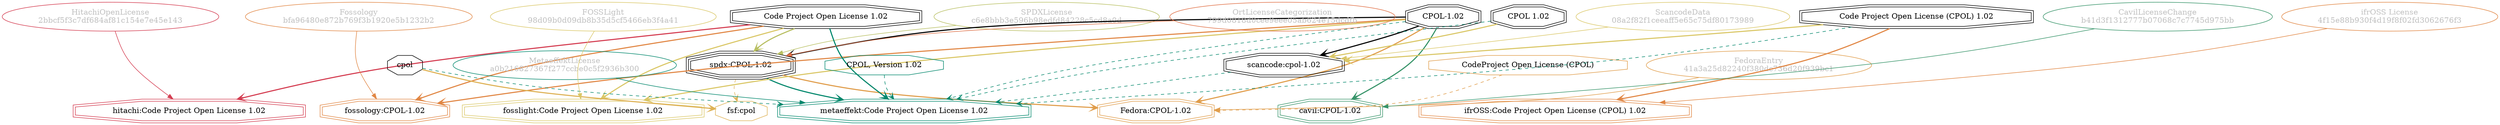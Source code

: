 strict digraph {
    node [shape=box];
    graph [splines=curved];
    1338 [label="SPDXLicense\nc6e8bbb3e596b98edfd84228c5cd8a0d"
         ,fontcolor=gray
         ,color="#b8bf62"
         ,fillcolor="beige;1"
         ,shape=ellipse];
    1339 [label="spdx:CPOL-1.02"
         ,shape=tripleoctagon];
    1340 [label="CPOL-1.02"
         ,shape=doubleoctagon];
    1341 [label="Code Project Open License 1.02"
         ,shape=doubleoctagon];
    6255 [label="FedoraEntry\n41a3a25d82240f380dc736d20f939bc1"
         ,fontcolor=gray
         ,color="#e09d4b"
         ,fillcolor="beige;1"
         ,shape=ellipse];
    6256 [label="Fedora:CPOL-1.02"
         ,color="#e09d4b"
         ,shape=doubleoctagon];
    6257 [label="CodeProject Open License (CPOL)"
         ,color="#e09d4b"
         ,shape=octagon];
    10719 [label="fsf:cpol"
          ,color="#deb256"
          ,shape=octagon];
    10720 [label=cpol
          ,shape=octagon];
    14274 [label="ScancodeData\n08a2f82f1ceeaff5e65c75df80173989"
          ,fontcolor=gray
          ,color="#dac767"
          ,fillcolor="beige;1"
          ,shape=ellipse];
    14275 [label="scancode:cpol-1.02"
          ,shape=doubleoctagon];
    14276 [label="CPOL 1.02"
          ,shape=doubleoctagon];
    14277 [label="Code Project Open License (CPOL) 1.02"
          ,shape=doubleoctagon];
    26672 [label="Fossology\nbfa96480e872b769f3b1920e5b1232b2"
          ,fontcolor=gray
          ,color="#e18745"
          ,fillcolor="beige;1"
          ,shape=ellipse];
    26673 [label="fossology:CPOL-1.02"
          ,color="#e18745"
          ,shape=doubleoctagon];
    28640 [label="OrtLicenseCategorization\n799d0818d0cee9eee05ab624e15dcdfb"
          ,fontcolor=gray
          ,color="#e06f45"
          ,fillcolor="beige;1"
          ,shape=ellipse];
    36714 [label="CavilLicenseChange\nb41d3f1312777b07068c7c7745d975bb"
          ,fontcolor=gray
          ,color="#379469"
          ,fillcolor="beige;1"
          ,shape=ellipse];
    36715 [label="cavil:CPOL-1.02"
          ,color="#379469"
          ,shape=doubleoctagon];
    40629 [label="MetaeffektLicense\na0b216827367f277ccbe0c5f2936b300"
          ,fontcolor=gray
          ,color="#00876c"
          ,fillcolor="beige;1"
          ,shape=ellipse];
    40630 [label="metaeffekt:Code Project Open License 1.02"
          ,color="#00876c"
          ,shape=doubleoctagon];
    40631 [label="CPOL, Version 1.02"
          ,color="#00876c"
          ,shape=octagon];
    50956 [label="FOSSLight\n98d09b0d09db8b35d5cf5466eb3f4a41"
          ,fontcolor=gray
          ,color="#dac767"
          ,fillcolor="beige;1"
          ,shape=ellipse];
    50957 [label="fosslight:Code Project Open License 1.02"
          ,color="#dac767"
          ,shape=doubleoctagon];
    52630 [label="HitachiOpenLicense\n2bbcf5f3c7df684af81c154e7e45e143"
          ,fontcolor=gray
          ,color="#d43d51"
          ,fillcolor="beige;1"
          ,shape=ellipse];
    52631 [label="hitachi:Code Project Open License 1.02"
          ,color="#d43d51"
          ,shape=doubleoctagon];
    55414 [label="ifrOSS License\n4f15e88b930f4d19f8f02fd3062676f3"
          ,fontcolor=gray
          ,color="#e18745"
          ,fillcolor="beige;1"
          ,shape=ellipse];
    55415 [label="ifrOSS:Code Project Open License (CPOL) 1.02"
          ,color="#e18745"
          ,shape=doubleoctagon];
    1338 -> 1339 [weight=0.5
                 ,color="#b8bf62"];
    1339 -> 6256 [style=bold
                 ,arrowhead=vee
                 ,weight=0.7
                 ,color="#e09d4b"];
    1339 -> 10719 [style=dashed
                  ,arrowhead=vee
                  ,weight=0.5
                  ,color="#deb256"];
    1339 -> 40630 [style=bold
                  ,arrowhead=vee
                  ,weight=0.7
                  ,color="#00876c"];
    1340 -> 1339 [style=bold
                 ,arrowhead=vee
                 ,weight=0.7];
    1340 -> 6256 [style=bold
                 ,arrowhead=vee
                 ,weight=0.7
                 ,color="#e09d4b"];
    1340 -> 14275 [style=bold
                  ,arrowhead=vee
                  ,weight=0.7];
    1340 -> 26673 [style=bold
                  ,arrowhead=vee
                  ,weight=0.7
                  ,color="#e18745"];
    1340 -> 36715 [style=bold
                  ,arrowhead=vee
                  ,weight=0.7
                  ,color="#379469"];
    1340 -> 36715 [style=bold
                  ,arrowhead=vee
                  ,weight=0.7
                  ,color="#379469"];
    1340 -> 40630 [style=dashed
                  ,arrowhead=vee
                  ,weight=0.5
                  ,color="#00876c"];
    1340 -> 50957 [style=bold
                  ,arrowhead=vee
                  ,weight=0.7
                  ,color="#dac767"];
    1341 -> 1339 [style=bold
                 ,arrowhead=vee
                 ,weight=0.7
                 ,color="#b8bf62"];
    1341 -> 26673 [style=bold
                  ,arrowhead=vee
                  ,weight=0.7
                  ,color="#e18745"];
    1341 -> 40630 [style=bold
                  ,arrowhead=vee
                  ,weight=0.7
                  ,color="#00876c"];
    1341 -> 40630 [style=bold
                  ,arrowhead=vee
                  ,weight=0.7
                  ,color="#00876c"];
    1341 -> 50957 [style=bold
                  ,arrowhead=vee
                  ,weight=0.7
                  ,color="#dac767"];
    1341 -> 52631 [style=bold
                  ,arrowhead=vee
                  ,weight=0.7
                  ,color="#d43d51"];
    6255 -> 6256 [weight=0.5
                 ,color="#e09d4b"];
    6257 -> 6256 [style=dashed
                 ,arrowhead=vee
                 ,weight=0.5
                 ,color="#e09d4b"];
    10720 -> 10719 [style=bold
                   ,arrowhead=vee
                   ,weight=0.7
                   ,color="#deb256"];
    10720 -> 40630 [style=dashed
                   ,arrowhead=vee
                   ,weight=0.5
                   ,color="#00876c"];
    14274 -> 14275 [weight=0.5
                   ,color="#dac767"];
    14275 -> 40630 [style=dashed
                   ,arrowhead=vee
                   ,weight=0.5
                   ,color="#00876c"];
    14276 -> 14275 [style=bold
                   ,arrowhead=vee
                   ,weight=0.7
                   ,color="#dac767"];
    14276 -> 40630 [style=dashed
                   ,arrowhead=vee
                   ,weight=0.5
                   ,color="#00876c"];
    14277 -> 14275 [style=bold
                   ,arrowhead=vee
                   ,weight=0.7
                   ,color="#dac767"];
    14277 -> 40630 [style=dashed
                   ,arrowhead=vee
                   ,weight=0.5
                   ,color="#00876c"];
    14277 -> 55415 [style=bold
                   ,arrowhead=vee
                   ,weight=0.7
                   ,color="#e18745"];
    14277 -> 55415 [style=bold
                   ,arrowhead=vee
                   ,weight=0.7
                   ,color="#e18745"];
    26672 -> 26673 [weight=0.5
                   ,color="#e18745"];
    28640 -> 1339 [weight=0.5
                  ,color="#e06f45"];
    36714 -> 36715 [weight=0.5
                   ,color="#379469"];
    40629 -> 40630 [weight=0.5
                   ,color="#00876c"];
    40631 -> 40630 [style=dashed
                   ,arrowhead=vee
                   ,weight=0.5
                   ,color="#00876c"];
    50956 -> 50957 [weight=0.5
                   ,color="#dac767"];
    52630 -> 52631 [weight=0.5
                   ,color="#d43d51"];
    55414 -> 55415 [weight=0.5
                   ,color="#e18745"];
}
